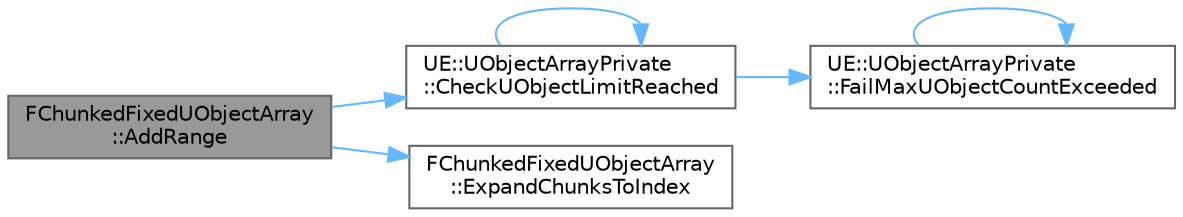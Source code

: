 digraph "FChunkedFixedUObjectArray::AddRange"
{
 // INTERACTIVE_SVG=YES
 // LATEX_PDF_SIZE
  bgcolor="transparent";
  edge [fontname=Helvetica,fontsize=10,labelfontname=Helvetica,labelfontsize=10];
  node [fontname=Helvetica,fontsize=10,shape=box,height=0.2,width=0.4];
  rankdir="LR";
  Node1 [id="Node000001",label="FChunkedFixedUObjectArray\l::AddRange",height=0.2,width=0.4,color="gray40", fillcolor="grey60", style="filled", fontcolor="black",tooltip=" "];
  Node1 -> Node2 [id="edge1_Node000001_Node000002",color="steelblue1",style="solid",tooltip=" "];
  Node2 [id="Node000002",label="UE::UObjectArrayPrivate\l::CheckUObjectLimitReached",height=0.2,width=0.4,color="grey40", fillcolor="white", style="filled",URL="$d6/d56/namespaceUE_1_1UObjectArrayPrivate.html#a5368afea9aa272b211d98b9aa6eda2b6",tooltip=" "];
  Node2 -> Node2 [id="edge2_Node000002_Node000002",color="steelblue1",style="solid",tooltip=" "];
  Node2 -> Node3 [id="edge3_Node000002_Node000003",color="steelblue1",style="solid",tooltip=" "];
  Node3 [id="Node000003",label="UE::UObjectArrayPrivate\l::FailMaxUObjectCountExceeded",height=0.2,width=0.4,color="grey40", fillcolor="white", style="filled",URL="$d6/d56/namespaceUE_1_1UObjectArrayPrivate.html#a83902abaf42f19dd28dd9b58a9f876a9",tooltip=" "];
  Node3 -> Node3 [id="edge4_Node000003_Node000003",color="steelblue1",style="solid",tooltip=" "];
  Node1 -> Node4 [id="edge5_Node000001_Node000004",color="steelblue1",style="solid",tooltip=" "];
  Node4 [id="Node000004",label="FChunkedFixedUObjectArray\l::ExpandChunksToIndex",height=0.2,width=0.4,color="grey40", fillcolor="white", style="filled",URL="$dd/d95/classFChunkedFixedUObjectArray.html#a67a1c4e0597276bf0a16f3282ac48e56",tooltip="Allocates new chunk for the array."];
}
